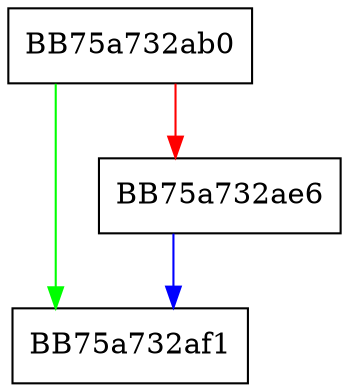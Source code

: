 digraph Attach {
  node [shape="box"];
  graph [splines=ortho];
  BB75a732ab0 -> BB75a732af1 [color="green"];
  BB75a732ab0 -> BB75a732ae6 [color="red"];
  BB75a732ae6 -> BB75a732af1 [color="blue"];
}